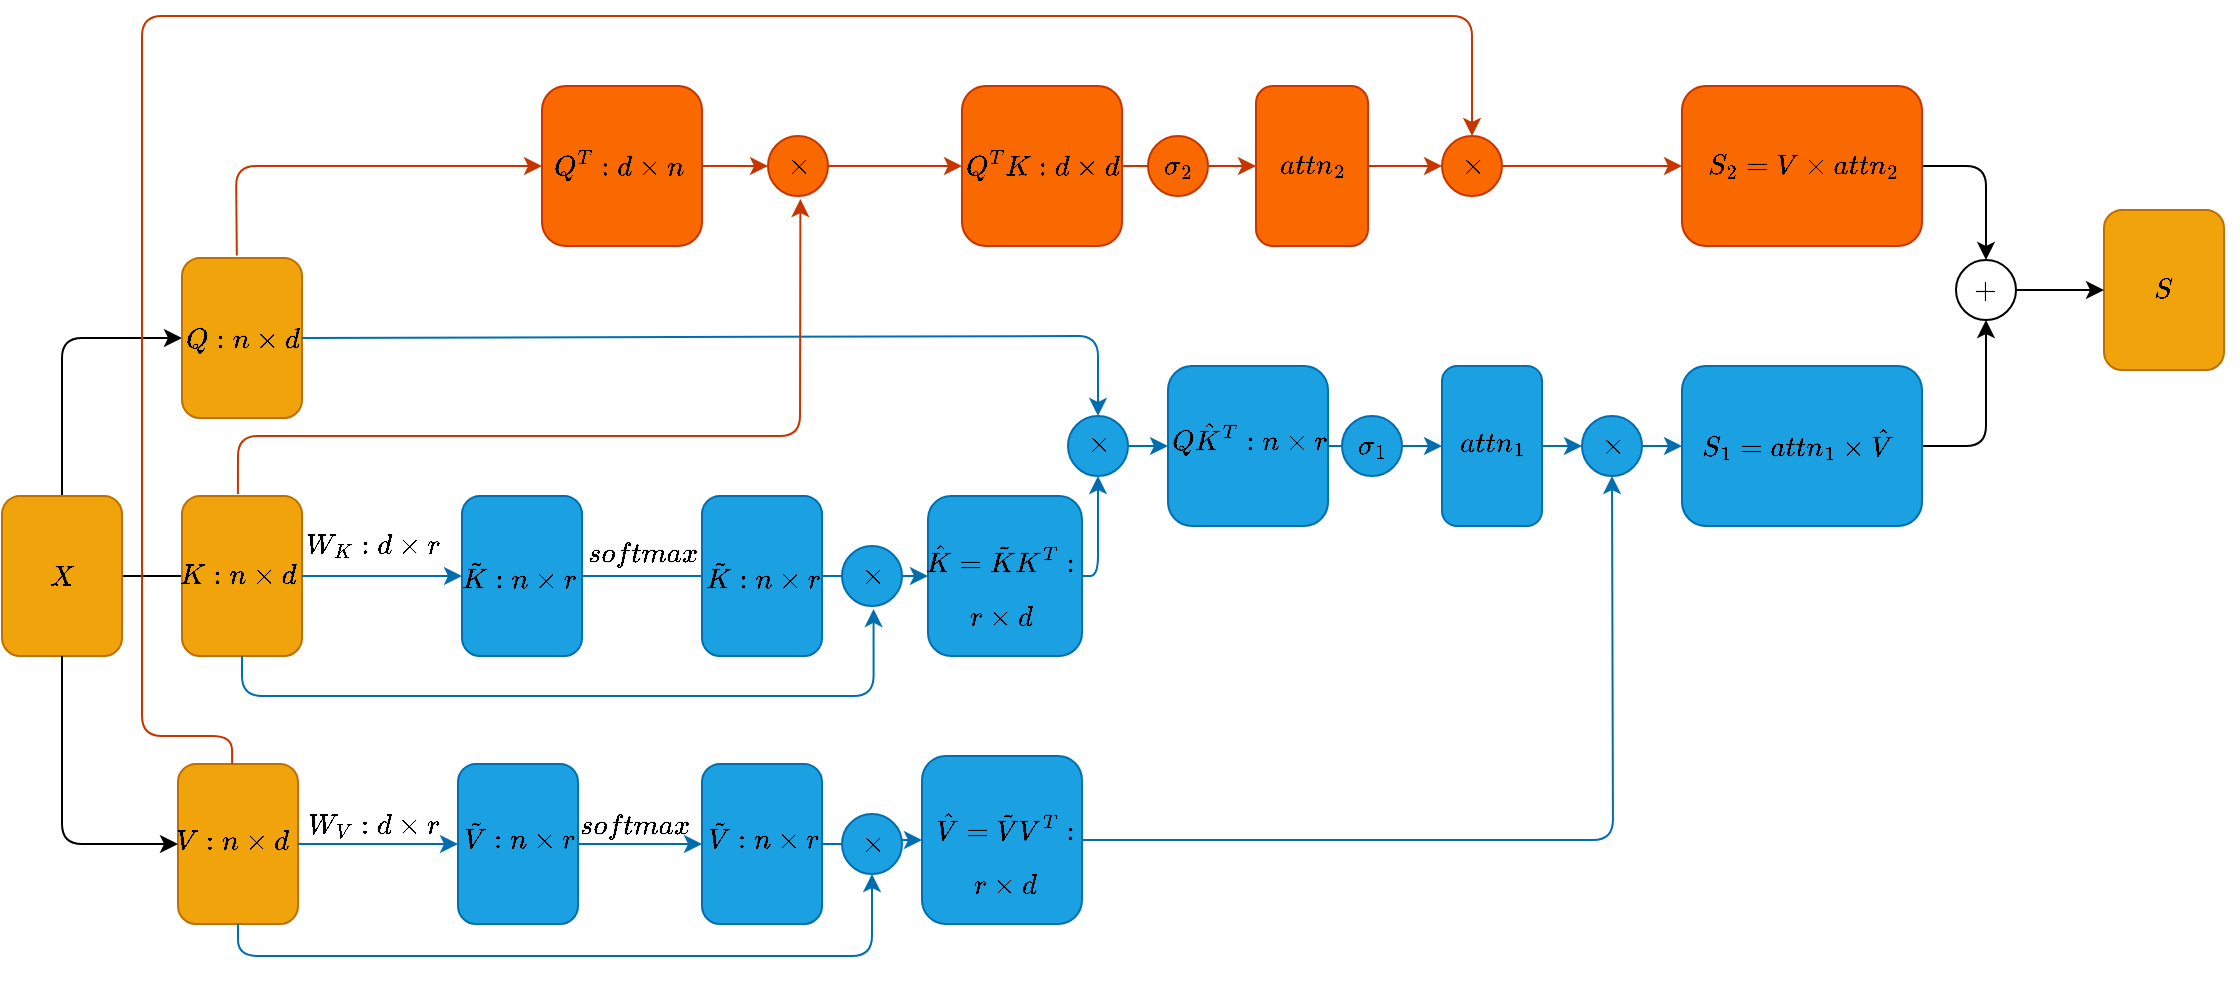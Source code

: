 <mxfile version="14.9.6" type="github">
  <diagram id="TH26VkUBaMhXCzCqPXj3" name="Page-1">
    <mxGraphModel dx="1312" dy="686" grid="1" gridSize="10" guides="1" tooltips="1" connect="1" arrows="1" fold="1" page="1" pageScale="1" pageWidth="1169" pageHeight="827" math="1" shadow="0">
      <root>
        <mxCell id="0" />
        <mxCell id="1" parent="0" />
        <mxCell id="YZMIbZg9m8umIxj1gMGv-358" value="" style="group;rounded=1;" vertex="1" connectable="0" parent="1">
          <mxGeometry x="19" y="80" width="1118" height="450" as="geometry" />
        </mxCell>
        <mxCell id="YZMIbZg9m8umIxj1gMGv-341" value="" style="edgeStyle=orthogonalEdgeStyle;orthogonalLoop=1;jettySize=auto;html=1;fillColor=#1ba1e2;strokeColor=#006EAF;" edge="1" parent="YZMIbZg9m8umIxj1gMGv-358" source="YZMIbZg9m8umIxj1gMGv-314" target="YZMIbZg9m8umIxj1gMGv-316">
          <mxGeometry relative="1" as="geometry" />
        </mxCell>
        <mxCell id="YZMIbZg9m8umIxj1gMGv-316" value="" style="whiteSpace=wrap;html=1;fillColor=#1ba1e2;strokeColor=#006EAF;fontColor=#ffffff;rounded=1;" vertex="1" parent="YZMIbZg9m8umIxj1gMGv-358">
          <mxGeometry x="460" y="330" width="80" height="84" as="geometry" />
        </mxCell>
        <mxCell id="YZMIbZg9m8umIxj1gMGv-323" value="$$softmax$$" style="text;html=1;align=center;verticalAlign=middle;resizable=0;points=[];autosize=1;strokeColor=none;rounded=1;" vertex="1" parent="YZMIbZg9m8umIxj1gMGv-358">
          <mxGeometry x="270" y="219" width="100" height="20" as="geometry" />
        </mxCell>
        <mxCell id="YZMIbZg9m8umIxj1gMGv-305" value="" style="group;rounded=1;" vertex="1" connectable="0" parent="YZMIbZg9m8umIxj1gMGv-358">
          <mxGeometry width="1118" height="450" as="geometry" />
        </mxCell>
        <mxCell id="YZMIbZg9m8umIxj1gMGv-80" value="" style="group;rounded=1;" vertex="1" connectable="0" parent="YZMIbZg9m8umIxj1gMGv-305">
          <mxGeometry width="1118" height="450" as="geometry" />
        </mxCell>
        <mxCell id="YZMIbZg9m8umIxj1gMGv-28" value="" style="whiteSpace=wrap;html=1;fillColor=#f0a30a;strokeColor=#BD7000;fontColor=#000000;rounded=1;" vertex="1" parent="YZMIbZg9m8umIxj1gMGv-80">
          <mxGeometry x="88" y="334" width="60" height="80" as="geometry" />
        </mxCell>
        <mxCell id="YZMIbZg9m8umIxj1gMGv-63" value="" style="edgeStyle=orthogonalEdgeStyle;orthogonalLoop=1;jettySize=auto;html=1;fillColor=#1ba1e2;strokeColor=#006EAF;" edge="1" parent="YZMIbZg9m8umIxj1gMGv-80" source="YZMIbZg9m8umIxj1gMGv-56" target="YZMIbZg9m8umIxj1gMGv-39">
          <mxGeometry relative="1" as="geometry" />
        </mxCell>
        <mxCell id="YZMIbZg9m8umIxj1gMGv-291" style="edgeStyle=orthogonalEdgeStyle;orthogonalLoop=1;jettySize=auto;html=1;exitX=0.5;exitY=0;exitDx=0;exitDy=0;entryX=0;entryY=0.5;entryDx=0;entryDy=0;" edge="1" parent="YZMIbZg9m8umIxj1gMGv-80" source="YZMIbZg9m8umIxj1gMGv-25" target="YZMIbZg9m8umIxj1gMGv-26">
          <mxGeometry relative="1" as="geometry" />
        </mxCell>
        <mxCell id="YZMIbZg9m8umIxj1gMGv-293" value="" style="edgeStyle=orthogonalEdgeStyle;orthogonalLoop=1;jettySize=auto;html=1;" edge="1" parent="YZMIbZg9m8umIxj1gMGv-80" source="YZMIbZg9m8umIxj1gMGv-25">
          <mxGeometry relative="1" as="geometry">
            <mxPoint x="118" y="240" as="targetPoint" />
          </mxGeometry>
        </mxCell>
        <mxCell id="YZMIbZg9m8umIxj1gMGv-25" value="$$X$$" style="whiteSpace=wrap;html=1;fillColor=#f0a30a;strokeColor=#BD7000;fontColor=#000000;rounded=1;" vertex="1" parent="YZMIbZg9m8umIxj1gMGv-80">
          <mxGeometry y="200" width="60" height="80" as="geometry" />
        </mxCell>
        <mxCell id="YZMIbZg9m8umIxj1gMGv-26" value="" style="whiteSpace=wrap;html=1;fillColor=#f0a30a;strokeColor=#BD7000;fontColor=#000000;rounded=1;" vertex="1" parent="YZMIbZg9m8umIxj1gMGv-80">
          <mxGeometry x="90" y="81" width="60" height="80" as="geometry" />
        </mxCell>
        <mxCell id="YZMIbZg9m8umIxj1gMGv-27" value="" style="whiteSpace=wrap;html=1;fillColor=#f0a30a;strokeColor=#BD7000;fontColor=#000000;rounded=1;" vertex="1" parent="YZMIbZg9m8umIxj1gMGv-80">
          <mxGeometry x="90" y="200" width="60" height="80" as="geometry" />
        </mxCell>
        <mxCell id="YZMIbZg9m8umIxj1gMGv-29" value="" style="whiteSpace=wrap;html=1;fillColor=#1ba1e2;strokeColor=#006EAF;fontColor=#ffffff;rounded=1;" vertex="1" parent="YZMIbZg9m8umIxj1gMGv-80">
          <mxGeometry x="230" y="200" width="60" height="80" as="geometry" />
        </mxCell>
        <mxCell id="YZMIbZg9m8umIxj1gMGv-30" value="&lt;pre style=&quot;margin-top: 0px ; margin-bottom: 0px ; font-size: 0.9em ; overflow: auto ; background: rgb(246 , 246 , 246) ; border-radius: 4px ; color: rgb(18 , 18 , 18)&quot;&gt;&lt;br&gt;&lt;/pre&gt;" style="whiteSpace=wrap;html=1;fillColor=#1ba1e2;strokeColor=#006EAF;fontColor=#ffffff;rounded=1;" vertex="1" parent="YZMIbZg9m8umIxj1gMGv-80">
          <mxGeometry x="463" y="200" width="77" height="80" as="geometry" />
        </mxCell>
        <mxCell id="YZMIbZg9m8umIxj1gMGv-46" style="edgeStyle=orthogonalEdgeStyle;orthogonalLoop=1;jettySize=auto;html=1;entryX=0;entryY=0.5;entryDx=0;entryDy=0;fillColor=#1ba1e2;strokeColor=#006EAF;exitX=1;exitY=0.5;exitDx=0;exitDy=0;" edge="1" parent="YZMIbZg9m8umIxj1gMGv-80" source="YZMIbZg9m8umIxj1gMGv-27" target="YZMIbZg9m8umIxj1gMGv-29">
          <mxGeometry relative="1" as="geometry" />
        </mxCell>
        <mxCell id="YZMIbZg9m8umIxj1gMGv-34" value="$$K:n\times d$$" style="text;html=1;align=center;verticalAlign=middle;resizable=0;points=[];autosize=1;strokeColor=none;rounded=1;" vertex="1" parent="YZMIbZg9m8umIxj1gMGv-80">
          <mxGeometry x="58" y="230" width="120" height="20" as="geometry" />
        </mxCell>
        <mxCell id="YZMIbZg9m8umIxj1gMGv-36" value="$$Q:n\times d$$" style="text;html=1;align=center;verticalAlign=middle;resizable=0;points=[];autosize=1;strokeColor=none;rounded=1;" vertex="1" parent="YZMIbZg9m8umIxj1gMGv-80">
          <mxGeometry x="55" y="112" width="130" height="20" as="geometry" />
        </mxCell>
        <mxCell id="YZMIbZg9m8umIxj1gMGv-39" value="" style="whiteSpace=wrap;html=1;fillColor=#1ba1e2;strokeColor=#006EAF;fontColor=#ffffff;rounded=1;" vertex="1" parent="YZMIbZg9m8umIxj1gMGv-80">
          <mxGeometry x="583" y="135" width="80" height="80" as="geometry" />
        </mxCell>
        <mxCell id="YZMIbZg9m8umIxj1gMGv-40" value="$$Q\hat{K}^T:n\times r$$" style="text;html=1;align=center;verticalAlign=middle;resizable=0;points=[];autosize=1;strokeColor=none;rounded=1;" vertex="1" parent="YZMIbZg9m8umIxj1gMGv-80">
          <mxGeometry x="533" y="161" width="180" height="20" as="geometry" />
        </mxCell>
        <mxCell id="YZMIbZg9m8umIxj1gMGv-41" value="" style="whiteSpace=wrap;html=1;fillColor=#1ba1e2;strokeColor=#006EAF;fontColor=#ffffff;rounded=1;" vertex="1" parent="YZMIbZg9m8umIxj1gMGv-80">
          <mxGeometry x="720" y="135" width="50" height="80" as="geometry" />
        </mxCell>
        <mxCell id="YZMIbZg9m8umIxj1gMGv-62" value="" style="edgeStyle=orthogonalEdgeStyle;orthogonalLoop=1;jettySize=auto;html=1;fillColor=#1ba1e2;strokeColor=#006EAF;" edge="1" parent="YZMIbZg9m8umIxj1gMGv-80" source="YZMIbZg9m8umIxj1gMGv-39" target="YZMIbZg9m8umIxj1gMGv-41">
          <mxGeometry relative="1" as="geometry" />
        </mxCell>
        <mxCell id="YZMIbZg9m8umIxj1gMGv-42" value="$$attn_1$$" style="text;html=1;align=center;verticalAlign=middle;resizable=0;points=[];autosize=1;strokeColor=none;rounded=1;" vertex="1" parent="YZMIbZg9m8umIxj1gMGv-80">
          <mxGeometry x="700" y="164" width="90" height="20" as="geometry" />
        </mxCell>
        <mxCell id="YZMIbZg9m8umIxj1gMGv-161" value="" style="edgeStyle=orthogonalEdgeStyle;orthogonalLoop=1;jettySize=auto;html=1;fillColor=#fa6800;strokeColor=#C73500;" edge="1" parent="YZMIbZg9m8umIxj1gMGv-80" source="YZMIbZg9m8umIxj1gMGv-43" target="YZMIbZg9m8umIxj1gMGv-86">
          <mxGeometry relative="1" as="geometry" />
        </mxCell>
        <mxCell id="YZMIbZg9m8umIxj1gMGv-43" value="" style="whiteSpace=wrap;html=1;fillColor=#fa6800;strokeColor=#C73500;fontColor=#000000;rounded=1;" vertex="1" parent="YZMIbZg9m8umIxj1gMGv-80">
          <mxGeometry x="270" y="-5" width="80" height="80" as="geometry" />
        </mxCell>
        <mxCell id="YZMIbZg9m8umIxj1gMGv-52" value="" style="endArrow=classic;html=1;exitX=1;exitY=0.5;exitDx=0;exitDy=0;entryX=0;entryY=0.5;entryDx=0;entryDy=0;fillColor=#1ba1e2;strokeColor=#006EAF;" edge="1" parent="YZMIbZg9m8umIxj1gMGv-80" source="YZMIbZg9m8umIxj1gMGv-29" target="YZMIbZg9m8umIxj1gMGv-30">
          <mxGeometry width="50" height="50" relative="1" as="geometry">
            <mxPoint x="360" y="260" as="sourcePoint" />
            <mxPoint x="410" y="210" as="targetPoint" />
          </mxGeometry>
        </mxCell>
        <mxCell id="YZMIbZg9m8umIxj1gMGv-56" value="" style="ellipse;whiteSpace=wrap;html=1;aspect=fixed;fillColor=#1ba1e2;strokeColor=#006EAF;fontColor=#ffffff;rounded=1;" vertex="1" parent="YZMIbZg9m8umIxj1gMGv-80">
          <mxGeometry x="533" y="160" width="30" height="30" as="geometry" />
        </mxCell>
        <mxCell id="YZMIbZg9m8umIxj1gMGv-57" value="$$\times$$" style="text;html=1;align=center;verticalAlign=middle;resizable=0;points=[];autosize=1;strokeColor=none;rounded=1;" vertex="1" parent="YZMIbZg9m8umIxj1gMGv-80">
          <mxGeometry x="503" y="164" width="90" height="20" as="geometry" />
        </mxCell>
        <mxCell id="YZMIbZg9m8umIxj1gMGv-64" value="" style="ellipse;whiteSpace=wrap;html=1;aspect=fixed;fillColor=#1ba1e2;strokeColor=#006EAF;fontColor=#ffffff;rounded=1;" vertex="1" parent="YZMIbZg9m8umIxj1gMGv-80">
          <mxGeometry x="670" y="160" width="30" height="30" as="geometry" />
        </mxCell>
        <mxCell id="YZMIbZg9m8umIxj1gMGv-65" value="$$\sigma_1$$" style="text;html=1;align=center;verticalAlign=middle;resizable=0;points=[];autosize=1;strokeColor=none;rounded=1;" vertex="1" parent="YZMIbZg9m8umIxj1gMGv-80">
          <mxGeometry x="630" y="165" width="110" height="20" as="geometry" />
        </mxCell>
        <mxCell id="YZMIbZg9m8umIxj1gMGv-70" value="" style="ellipse;whiteSpace=wrap;html=1;aspect=fixed;fillColor=#1ba1e2;strokeColor=#006EAF;fontColor=#ffffff;rounded=1;" vertex="1" parent="YZMIbZg9m8umIxj1gMGv-80">
          <mxGeometry x="790" y="160" width="30" height="30" as="geometry" />
        </mxCell>
        <mxCell id="YZMIbZg9m8umIxj1gMGv-71" value="" style="edgeStyle=orthogonalEdgeStyle;orthogonalLoop=1;jettySize=auto;html=1;fillColor=#1ba1e2;strokeColor=#006EAF;" edge="1" parent="YZMIbZg9m8umIxj1gMGv-80" source="YZMIbZg9m8umIxj1gMGv-41" target="YZMIbZg9m8umIxj1gMGv-70">
          <mxGeometry relative="1" as="geometry" />
        </mxCell>
        <mxCell id="YZMIbZg9m8umIxj1gMGv-72" value="$$\times$$" style="text;html=1;align=center;verticalAlign=middle;resizable=0;points=[];autosize=1;strokeColor=none;rounded=1;" vertex="1" parent="YZMIbZg9m8umIxj1gMGv-80">
          <mxGeometry x="760" y="165" width="90" height="20" as="geometry" />
        </mxCell>
        <mxCell id="YZMIbZg9m8umIxj1gMGv-370" style="edgeStyle=orthogonalEdgeStyle;orthogonalLoop=1;jettySize=auto;html=1;entryX=0.5;entryY=1;entryDx=0;entryDy=0;" edge="1" parent="YZMIbZg9m8umIxj1gMGv-80" source="YZMIbZg9m8umIxj1gMGv-73" target="YZMIbZg9m8umIxj1gMGv-368">
          <mxGeometry relative="1" as="geometry" />
        </mxCell>
        <mxCell id="YZMIbZg9m8umIxj1gMGv-73" value="" style="whiteSpace=wrap;html=1;fillColor=#1ba1e2;strokeColor=#006EAF;fontColor=#ffffff;rounded=1;" vertex="1" parent="YZMIbZg9m8umIxj1gMGv-80">
          <mxGeometry x="840" y="135" width="120" height="80" as="geometry" />
        </mxCell>
        <mxCell id="YZMIbZg9m8umIxj1gMGv-76" value="$$S_1=attn_1 \times \hat{V}$$" style="text;html=1;align=center;verticalAlign=middle;resizable=0;points=[];autosize=1;strokeColor=none;rounded=1;" vertex="1" parent="YZMIbZg9m8umIxj1gMGv-80">
          <mxGeometry x="787" y="164" width="220" height="20" as="geometry" />
        </mxCell>
        <mxCell id="YZMIbZg9m8umIxj1gMGv-74" value="" style="edgeStyle=orthogonalEdgeStyle;orthogonalLoop=1;jettySize=auto;html=1;fillColor=#1ba1e2;strokeColor=#006EAF;" edge="1" parent="YZMIbZg9m8umIxj1gMGv-80" source="YZMIbZg9m8umIxj1gMGv-70" target="YZMIbZg9m8umIxj1gMGv-73">
          <mxGeometry relative="1" as="geometry" />
        </mxCell>
        <mxCell id="YZMIbZg9m8umIxj1gMGv-149" value="" style="edgeStyle=orthogonalEdgeStyle;orthogonalLoop=1;jettySize=auto;html=1;fillColor=#fa6800;strokeColor=#C73500;" edge="1" parent="YZMIbZg9m8umIxj1gMGv-80" source="YZMIbZg9m8umIxj1gMGv-86" target="YZMIbZg9m8umIxj1gMGv-94">
          <mxGeometry relative="1" as="geometry">
            <Array as="points">
              <mxPoint x="504" y="40" />
              <mxPoint x="504" y="40" />
            </Array>
          </mxGeometry>
        </mxCell>
        <mxCell id="YZMIbZg9m8umIxj1gMGv-86" value="" style="ellipse;whiteSpace=wrap;html=1;aspect=fixed;fillColor=#fa6800;strokeColor=#C73500;fontColor=#000000;rounded=1;" vertex="1" parent="YZMIbZg9m8umIxj1gMGv-80">
          <mxGeometry x="383" y="20" width="30" height="30" as="geometry" />
        </mxCell>
        <mxCell id="YZMIbZg9m8umIxj1gMGv-154" value="" style="edgeStyle=orthogonalEdgeStyle;orthogonalLoop=1;jettySize=auto;html=1;fillColor=#fa6800;strokeColor=#C73500;" edge="1" parent="YZMIbZg9m8umIxj1gMGv-80" source="YZMIbZg9m8umIxj1gMGv-94" target="YZMIbZg9m8umIxj1gMGv-95">
          <mxGeometry relative="1" as="geometry" />
        </mxCell>
        <mxCell id="YZMIbZg9m8umIxj1gMGv-94" value="" style="whiteSpace=wrap;html=1;fillColor=#fa6800;strokeColor=#C73500;fontColor=#000000;rounded=1;" vertex="1" parent="YZMIbZg9m8umIxj1gMGv-80">
          <mxGeometry x="480" y="-5" width="80" height="80" as="geometry" />
        </mxCell>
        <mxCell id="YZMIbZg9m8umIxj1gMGv-356" value="" style="edgeStyle=orthogonalEdgeStyle;orthogonalLoop=1;jettySize=auto;html=1;fillColor=#fa6800;strokeColor=#C73500;" edge="1" parent="YZMIbZg9m8umIxj1gMGv-80" source="YZMIbZg9m8umIxj1gMGv-95" target="YZMIbZg9m8umIxj1gMGv-167">
          <mxGeometry relative="1" as="geometry" />
        </mxCell>
        <mxCell id="YZMIbZg9m8umIxj1gMGv-95" value="" style="whiteSpace=wrap;html=1;fillColor=#fa6800;strokeColor=#C73500;fontColor=#000000;rounded=1;" vertex="1" parent="YZMIbZg9m8umIxj1gMGv-80">
          <mxGeometry x="627" y="-5" width="56" height="80" as="geometry" />
        </mxCell>
        <mxCell id="YZMIbZg9m8umIxj1gMGv-96" value="" style="ellipse;whiteSpace=wrap;html=1;aspect=fixed;fillColor=#fa6800;strokeColor=#C73500;fontColor=#000000;rounded=1;" vertex="1" parent="YZMIbZg9m8umIxj1gMGv-80">
          <mxGeometry x="573" y="20" width="30" height="30" as="geometry" />
        </mxCell>
        <mxCell id="YZMIbZg9m8umIxj1gMGv-376" style="edgeStyle=orthogonalEdgeStyle;orthogonalLoop=1;jettySize=auto;html=1;exitX=1;exitY=0.5;exitDx=0;exitDy=0;entryX=0.5;entryY=0;entryDx=0;entryDy=0;" edge="1" parent="YZMIbZg9m8umIxj1gMGv-80" source="YZMIbZg9m8umIxj1gMGv-81" target="YZMIbZg9m8umIxj1gMGv-368">
          <mxGeometry relative="1" as="geometry" />
        </mxCell>
        <mxCell id="YZMIbZg9m8umIxj1gMGv-81" value="" style="whiteSpace=wrap;html=1;fillColor=#fa6800;strokeColor=#C73500;fontColor=#000000;rounded=1;" vertex="1" parent="YZMIbZg9m8umIxj1gMGv-80">
          <mxGeometry x="840" y="-5" width="120" height="80" as="geometry" />
        </mxCell>
        <mxCell id="YZMIbZg9m8umIxj1gMGv-92" value="$$\times$$" style="text;html=1;align=center;verticalAlign=middle;resizable=0;points=[];autosize=1;strokeColor=none;rounded=1;" vertex="1" parent="YZMIbZg9m8umIxj1gMGv-80">
          <mxGeometry x="353" y="25" width="90" height="20" as="geometry" />
        </mxCell>
        <mxCell id="YZMIbZg9m8umIxj1gMGv-145" value="$$attn_2$$" style="text;html=1;align=center;verticalAlign=middle;resizable=0;points=[];autosize=1;strokeColor=none;rounded=1;" vertex="1" parent="YZMIbZg9m8umIxj1gMGv-80">
          <mxGeometry x="610" y="25" width="90" height="20" as="geometry" />
        </mxCell>
        <mxCell id="YZMIbZg9m8umIxj1gMGv-97" value="$$Q^TK:d\times d$$" style="text;html=1;align=center;verticalAlign=middle;resizable=0;points=[];autosize=1;strokeColor=none;rounded=1;" vertex="1" parent="YZMIbZg9m8umIxj1gMGv-80">
          <mxGeometry x="445" y="25" width="150" height="20" as="geometry" />
        </mxCell>
        <mxCell id="YZMIbZg9m8umIxj1gMGv-355" value="" style="edgeStyle=orthogonalEdgeStyle;orthogonalLoop=1;jettySize=auto;html=1;fillColor=#fa6800;strokeColor=#C73500;" edge="1" parent="YZMIbZg9m8umIxj1gMGv-80" source="YZMIbZg9m8umIxj1gMGv-167" target="YZMIbZg9m8umIxj1gMGv-81">
          <mxGeometry relative="1" as="geometry" />
        </mxCell>
        <mxCell id="YZMIbZg9m8umIxj1gMGv-167" value="" style="ellipse;whiteSpace=wrap;html=1;aspect=fixed;fillColor=#fa6800;strokeColor=#C73500;fontColor=#000000;rounded=1;" vertex="1" parent="YZMIbZg9m8umIxj1gMGv-80">
          <mxGeometry x="720" y="20" width="30" height="30" as="geometry" />
        </mxCell>
        <mxCell id="YZMIbZg9m8umIxj1gMGv-144" value="$$\sigma_2$$" style="text;html=1;align=center;verticalAlign=middle;resizable=0;points=[];autosize=1;strokeColor=none;rounded=1;" vertex="1" parent="YZMIbZg9m8umIxj1gMGv-80">
          <mxGeometry x="533" y="25" width="110" height="20" as="geometry" />
        </mxCell>
        <mxCell id="YZMIbZg9m8umIxj1gMGv-168" value="$$\times$$" style="text;html=1;align=center;verticalAlign=middle;resizable=0;points=[];autosize=1;strokeColor=none;rounded=1;" vertex="1" parent="YZMIbZg9m8umIxj1gMGv-80">
          <mxGeometry x="690" y="25" width="90" height="20" as="geometry" />
        </mxCell>
        <mxCell id="YZMIbZg9m8umIxj1gMGv-166" value="" style="endArrow=classic;html=1;exitX=0.451;exitY=0;exitDx=0;exitDy=0;exitPerimeter=0;fillColor=#fa6800;strokeColor=#C73500;" edge="1" parent="YZMIbZg9m8umIxj1gMGv-80" source="YZMIbZg9m8umIxj1gMGv-28">
          <mxGeometry width="50" height="50" relative="1" as="geometry">
            <mxPoint x="208" y="300" as="sourcePoint" />
            <mxPoint x="735" y="20" as="targetPoint" />
            <Array as="points">
              <mxPoint x="115" y="320" />
              <mxPoint x="70" y="320" />
              <mxPoint x="70" y="-40" />
              <mxPoint x="735" y="-40" />
            </Array>
          </mxGeometry>
        </mxCell>
        <mxCell id="YZMIbZg9m8umIxj1gMGv-172" value="" style="endArrow=classic;html=1;exitX=1;exitY=0.5;exitDx=0;exitDy=0;entryX=0.5;entryY=0;entryDx=0;entryDy=0;fillColor=#1ba1e2;strokeColor=#006EAF;" edge="1" parent="YZMIbZg9m8umIxj1gMGv-80" source="YZMIbZg9m8umIxj1gMGv-26" target="YZMIbZg9m8umIxj1gMGv-56">
          <mxGeometry width="50" height="50" relative="1" as="geometry">
            <mxPoint x="458" y="200" as="sourcePoint" />
            <mxPoint x="508" y="150" as="targetPoint" />
            <Array as="points">
              <mxPoint x="548" y="120" />
            </Array>
          </mxGeometry>
        </mxCell>
        <mxCell id="YZMIbZg9m8umIxj1gMGv-173" value="" style="endArrow=classic;html=1;exitX=1;exitY=0.5;exitDx=0;exitDy=0;entryX=0.5;entryY=1;entryDx=0;entryDy=0;fillColor=#1ba1e2;strokeColor=#006EAF;" edge="1" parent="YZMIbZg9m8umIxj1gMGv-80" source="YZMIbZg9m8umIxj1gMGv-30" target="YZMIbZg9m8umIxj1gMGv-56">
          <mxGeometry width="50" height="50" relative="1" as="geometry">
            <mxPoint x="478" y="240" as="sourcePoint" />
            <mxPoint x="508" y="150" as="targetPoint" />
            <Array as="points">
              <mxPoint x="548" y="240" />
            </Array>
          </mxGeometry>
        </mxCell>
        <mxCell id="YZMIbZg9m8umIxj1gMGv-174" value="" style="endArrow=classic;html=1;exitX=0.466;exitY=-0.013;exitDx=0;exitDy=0;exitPerimeter=0;fillColor=#fa6800;strokeColor=#C73500;entryX=0.54;entryY=1.051;entryDx=0;entryDy=0;entryPerimeter=0;" edge="1" parent="YZMIbZg9m8umIxj1gMGv-80" source="YZMIbZg9m8umIxj1gMGv-27" target="YZMIbZg9m8umIxj1gMGv-86">
          <mxGeometry width="50" height="50" relative="1" as="geometry">
            <mxPoint x="478" y="190" as="sourcePoint" />
            <mxPoint x="400" y="60" as="targetPoint" />
            <Array as="points">
              <mxPoint x="118" y="170" />
              <mxPoint x="399" y="170" />
            </Array>
          </mxGeometry>
        </mxCell>
        <mxCell id="YZMIbZg9m8umIxj1gMGv-288" value="$$S$$" style="whiteSpace=wrap;html=1;fillColor=#f0a30a;strokeColor=#BD7000;fontColor=#000000;rounded=1;" vertex="1" parent="YZMIbZg9m8umIxj1gMGv-80">
          <mxGeometry x="1051" y="57" width="60" height="80" as="geometry" />
        </mxCell>
        <mxCell id="YZMIbZg9m8umIxj1gMGv-300" value="$$\tilde{K}:n\times r$$" style="text;html=1;align=center;verticalAlign=middle;resizable=0;points=[];autosize=1;strokeColor=none;rounded=1;" vertex="1" parent="YZMIbZg9m8umIxj1gMGv-80">
          <mxGeometry x="178" y="230" width="160" height="20" as="geometry" />
        </mxCell>
        <mxCell id="YZMIbZg9m8umIxj1gMGv-310" value="$$W_K:d\times r$$" style="text;html=1;align=center;verticalAlign=middle;resizable=0;points=[];autosize=1;strokeColor=none;rounded=1;" vertex="1" parent="YZMIbZg9m8umIxj1gMGv-80">
          <mxGeometry x="115" y="215" width="140" height="20" as="geometry" />
        </mxCell>
        <mxCell id="YZMIbZg9m8umIxj1gMGv-313" value="$$W_V:d\times r$$" style="text;html=1;align=center;verticalAlign=middle;resizable=0;points=[];autosize=1;strokeColor=none;rounded=1;" vertex="1" parent="YZMIbZg9m8umIxj1gMGv-80">
          <mxGeometry x="115" y="355" width="140" height="20" as="geometry" />
        </mxCell>
        <mxCell id="YZMIbZg9m8umIxj1gMGv-322" value="" style="whiteSpace=wrap;html=1;fillColor=#1ba1e2;strokeColor=#006EAF;fontColor=#ffffff;rounded=1;" vertex="1" parent="YZMIbZg9m8umIxj1gMGv-80">
          <mxGeometry x="350" y="200" width="60" height="80" as="geometry" />
        </mxCell>
        <mxCell id="YZMIbZg9m8umIxj1gMGv-35" value="$$\tilde{K}:n\times r$$" style="text;html=1;align=center;verticalAlign=middle;resizable=0;points=[];autosize=1;strokeColor=none;rounded=1;" vertex="1" parent="YZMIbZg9m8umIxj1gMGv-80">
          <mxGeometry x="300" y="230" width="160" height="20" as="geometry" />
        </mxCell>
        <mxCell id="YZMIbZg9m8umIxj1gMGv-328" value="" style="ellipse;whiteSpace=wrap;html=1;aspect=fixed;fillColor=#1ba1e2;strokeColor=#006EAF;fontColor=#ffffff;rounded=1;" vertex="1" parent="YZMIbZg9m8umIxj1gMGv-80">
          <mxGeometry x="420" y="225" width="30" height="30" as="geometry" />
        </mxCell>
        <mxCell id="YZMIbZg9m8umIxj1gMGv-329" value="$$\times$$" style="text;html=1;align=center;verticalAlign=middle;resizable=0;points=[];autosize=1;strokeColor=none;rounded=1;" vertex="1" parent="YZMIbZg9m8umIxj1gMGv-80">
          <mxGeometry x="390" y="230" width="90" height="20" as="geometry" />
        </mxCell>
        <mxCell id="YZMIbZg9m8umIxj1gMGv-333" value="$$\hat{K}=\tilde{K}K^{T}:$$ $$r\times d$$" style="text;html=1;align=center;verticalAlign=middle;resizable=0;points=[];autosize=1;strokeColor=none;rounded=1;" vertex="1" parent="YZMIbZg9m8umIxj1gMGv-80">
          <mxGeometry x="354" y="235" width="290" height="20" as="geometry" />
        </mxCell>
        <mxCell id="YZMIbZg9m8umIxj1gMGv-337" style="edgeStyle=orthogonalEdgeStyle;orthogonalLoop=1;jettySize=auto;html=1;exitX=0.5;exitY=1;exitDx=0;exitDy=0;entryX=0.282;entryY=1.074;entryDx=0;entryDy=0;entryPerimeter=0;fillColor=#1ba1e2;strokeColor=#006EAF;" edge="1" parent="YZMIbZg9m8umIxj1gMGv-80" source="YZMIbZg9m8umIxj1gMGv-27" target="YZMIbZg9m8umIxj1gMGv-333">
          <mxGeometry relative="1" as="geometry">
            <mxPoint x="435" y="260" as="targetPoint" />
            <Array as="points">
              <mxPoint x="120" y="300" />
              <mxPoint x="435" y="300" />
            </Array>
          </mxGeometry>
        </mxCell>
        <mxCell id="YZMIbZg9m8umIxj1gMGv-292" style="edgeStyle=orthogonalEdgeStyle;orthogonalLoop=1;jettySize=auto;html=1;exitX=0.5;exitY=1;exitDx=0;exitDy=0;entryX=0;entryY=0.5;entryDx=0;entryDy=0;" edge="1" parent="YZMIbZg9m8umIxj1gMGv-80" source="YZMIbZg9m8umIxj1gMGv-25" target="YZMIbZg9m8umIxj1gMGv-28">
          <mxGeometry relative="1" as="geometry" />
        </mxCell>
        <mxCell id="YZMIbZg9m8umIxj1gMGv-37" value="$$V:n\times d$$" style="text;html=1;align=center;verticalAlign=middle;resizable=0;points=[];autosize=1;strokeColor=none;rounded=1;" vertex="1" parent="YZMIbZg9m8umIxj1gMGv-80">
          <mxGeometry x="55" y="363" width="120" height="20" as="geometry" />
        </mxCell>
        <mxCell id="YZMIbZg9m8umIxj1gMGv-31" value="" style="whiteSpace=wrap;html=1;fillColor=#1ba1e2;strokeColor=#006EAF;fontColor=#ffffff;rounded=1;" vertex="1" parent="YZMIbZg9m8umIxj1gMGv-80">
          <mxGeometry x="228" y="334" width="60" height="80" as="geometry" />
        </mxCell>
        <mxCell id="YZMIbZg9m8umIxj1gMGv-66" value="" style="edgeStyle=orthogonalEdgeStyle;orthogonalLoop=1;jettySize=auto;html=1;fillColor=#1ba1e2;strokeColor=#006EAF;exitX=1;exitY=0.5;exitDx=0;exitDy=0;" edge="1" parent="YZMIbZg9m8umIxj1gMGv-80" source="YZMIbZg9m8umIxj1gMGv-28" target="YZMIbZg9m8umIxj1gMGv-31">
          <mxGeometry relative="1" as="geometry">
            <mxPoint x="180" y="369" as="sourcePoint" />
          </mxGeometry>
        </mxCell>
        <mxCell id="YZMIbZg9m8umIxj1gMGv-38" value="$$\tilde{V}:n\times r$$" style="text;html=1;align=center;verticalAlign=middle;resizable=0;points=[];autosize=1;strokeColor=none;rounded=1;" vertex="1" parent="YZMIbZg9m8umIxj1gMGv-80">
          <mxGeometry x="178" y="360" width="160" height="20" as="geometry" />
        </mxCell>
        <mxCell id="YZMIbZg9m8umIxj1gMGv-314" value="" style="whiteSpace=wrap;html=1;fillColor=#1ba1e2;strokeColor=#006EAF;fontColor=#ffffff;rounded=1;" vertex="1" parent="YZMIbZg9m8umIxj1gMGv-80">
          <mxGeometry x="350" y="334" width="60" height="80" as="geometry" />
        </mxCell>
        <mxCell id="YZMIbZg9m8umIxj1gMGv-340" value="" style="edgeStyle=orthogonalEdgeStyle;orthogonalLoop=1;jettySize=auto;html=1;fillColor=#1ba1e2;strokeColor=#006EAF;" edge="1" parent="YZMIbZg9m8umIxj1gMGv-80" source="YZMIbZg9m8umIxj1gMGv-31" target="YZMIbZg9m8umIxj1gMGv-314">
          <mxGeometry relative="1" as="geometry" />
        </mxCell>
        <mxCell id="YZMIbZg9m8umIxj1gMGv-315" value="$$softmax$$" style="text;html=1;align=center;verticalAlign=middle;resizable=0;points=[];autosize=1;strokeColor=none;rounded=1;" vertex="1" parent="YZMIbZg9m8umIxj1gMGv-80">
          <mxGeometry x="266" y="355" width="100" height="20" as="geometry" />
        </mxCell>
        <mxCell id="YZMIbZg9m8umIxj1gMGv-317" value="$$\tilde{V}:n\times r$$" style="text;html=1;align=center;verticalAlign=middle;resizable=0;points=[];autosize=1;strokeColor=none;rounded=1;" vertex="1" parent="YZMIbZg9m8umIxj1gMGv-80">
          <mxGeometry x="300" y="360" width="160" height="20" as="geometry" />
        </mxCell>
        <mxCell id="YZMIbZg9m8umIxj1gMGv-319" value="" style="ellipse;whiteSpace=wrap;html=1;aspect=fixed;fillColor=#1ba1e2;strokeColor=#006EAF;fontColor=#ffffff;rounded=1;" vertex="1" parent="YZMIbZg9m8umIxj1gMGv-80">
          <mxGeometry x="420" y="359" width="30" height="30" as="geometry" />
        </mxCell>
        <mxCell id="YZMIbZg9m8umIxj1gMGv-318" style="edgeStyle=orthogonalEdgeStyle;orthogonalLoop=1;jettySize=auto;html=1;exitX=0.5;exitY=1;exitDx=0;exitDy=0;entryX=0.5;entryY=1;entryDx=0;entryDy=0;fillColor=#1ba1e2;strokeColor=#006EAF;" edge="1" parent="YZMIbZg9m8umIxj1gMGv-80" source="YZMIbZg9m8umIxj1gMGv-28" target="YZMIbZg9m8umIxj1gMGv-319">
          <mxGeometry relative="1" as="geometry">
            <Array as="points">
              <mxPoint x="118" y="430" />
              <mxPoint x="435" y="430" />
            </Array>
          </mxGeometry>
        </mxCell>
        <mxCell id="YZMIbZg9m8umIxj1gMGv-320" value="$$\times$$" style="text;html=1;align=center;verticalAlign=middle;resizable=0;points=[];autosize=1;strokeColor=none;rounded=1;" vertex="1" parent="YZMIbZg9m8umIxj1gMGv-80">
          <mxGeometry x="390" y="364" width="90" height="20" as="geometry" />
        </mxCell>
        <mxCell id="YZMIbZg9m8umIxj1gMGv-321" value="$$\hat{V}=\tilde{V}V^{T}:$$ $$r\times d$$" style="text;html=1;align=center;verticalAlign=middle;resizable=0;points=[];autosize=1;strokeColor=none;rounded=1;" vertex="1" parent="YZMIbZg9m8umIxj1gMGv-80">
          <mxGeometry x="356" y="369" width="290" height="20" as="geometry" />
        </mxCell>
        <mxCell id="YZMIbZg9m8umIxj1gMGv-175" value="" style="endArrow=classic;html=1;exitX=0.457;exitY=-0.015;exitDx=0;exitDy=0;exitPerimeter=0;fillColor=#fa6800;strokeColor=#C73500;entryX=0;entryY=0.5;entryDx=0;entryDy=0;" edge="1" parent="YZMIbZg9m8umIxj1gMGv-80" source="YZMIbZg9m8umIxj1gMGv-26" target="YZMIbZg9m8umIxj1gMGv-43">
          <mxGeometry width="50" height="50" relative="1" as="geometry">
            <mxPoint x="470" y="240" as="sourcePoint" />
            <mxPoint x="270" y="40" as="targetPoint" />
            <Array as="points">
              <mxPoint x="117" y="35" />
            </Array>
          </mxGeometry>
        </mxCell>
        <mxCell id="YZMIbZg9m8umIxj1gMGv-44" value="$$Q^{T}:d\times n$$" style="text;html=1;align=center;verticalAlign=middle;resizable=0;points=[];autosize=1;strokeColor=none;rounded=1;" vertex="1" parent="YZMIbZg9m8umIxj1gMGv-80">
          <mxGeometry x="233" y="25" width="150" height="20" as="geometry" />
        </mxCell>
        <mxCell id="YZMIbZg9m8umIxj1gMGv-375" value="" style="edgeStyle=orthogonalEdgeStyle;orthogonalLoop=1;jettySize=auto;html=1;" edge="1" parent="YZMIbZg9m8umIxj1gMGv-80" source="YZMIbZg9m8umIxj1gMGv-368" target="YZMIbZg9m8umIxj1gMGv-288">
          <mxGeometry relative="1" as="geometry" />
        </mxCell>
        <mxCell id="YZMIbZg9m8umIxj1gMGv-368" value="$$+$$" style="ellipse;whiteSpace=wrap;html=1;aspect=fixed;rounded=1;" vertex="1" parent="YZMIbZg9m8umIxj1gMGv-80">
          <mxGeometry x="977" y="82" width="30" height="30" as="geometry" />
        </mxCell>
        <mxCell id="YZMIbZg9m8umIxj1gMGv-82" value="$$S_2=V \times attn_2$$" style="text;html=1;align=center;verticalAlign=middle;resizable=0;points=[];autosize=1;strokeColor=none;rounded=1;" vertex="1" parent="YZMIbZg9m8umIxj1gMGv-80">
          <mxGeometry x="810" y="25" width="180" height="20" as="geometry" />
        </mxCell>
        <mxCell id="YZMIbZg9m8umIxj1gMGv-349" style="edgeStyle=orthogonalEdgeStyle;orthogonalLoop=1;jettySize=auto;html=1;fillColor=#1ba1e2;strokeColor=#006EAF;" edge="1" parent="YZMIbZg9m8umIxj1gMGv-358" source="YZMIbZg9m8umIxj1gMGv-316">
          <mxGeometry relative="1" as="geometry">
            <mxPoint x="805" y="190" as="targetPoint" />
          </mxGeometry>
        </mxCell>
      </root>
    </mxGraphModel>
  </diagram>
</mxfile>
